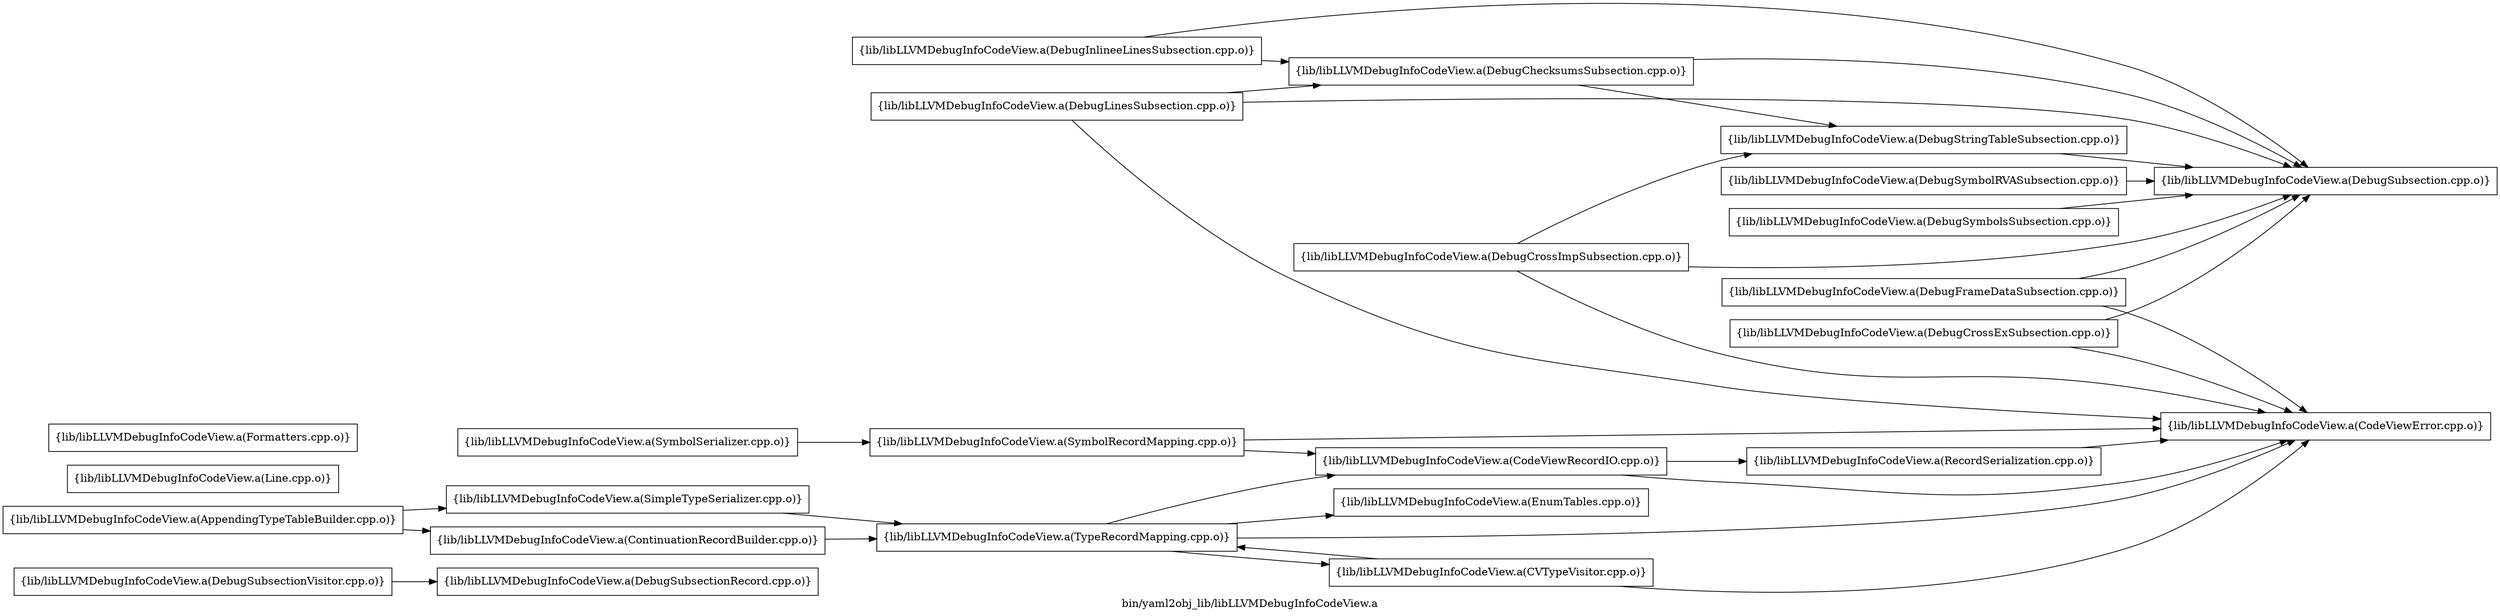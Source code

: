 digraph "bin/yaml2obj_lib/libLLVMDebugInfoCodeView.a" {
	label="bin/yaml2obj_lib/libLLVMDebugInfoCodeView.a";
	rankdir=LR;

	Node0x55b92525a0c8 [shape=record,shape=box,group=0,label="{lib/libLLVMDebugInfoCodeView.a(DebugSubsectionRecord.cpp.o)}"];
	Node0x55b925250fc8 [shape=record,shape=box,group=0,label="{lib/libLLVMDebugInfoCodeView.a(DebugSymbolRVASubsection.cpp.o)}"];
	Node0x55b925250fc8 -> Node0x55b925259218;
	Node0x55b9252511f8 [shape=record,shape=box,group=0,label="{lib/libLLVMDebugInfoCodeView.a(DebugSymbolsSubsection.cpp.o)}"];
	Node0x55b9252511f8 -> Node0x55b925259218;
	Node0x55b925252c38 [shape=record,shape=box,group=0,label="{lib/libLLVMDebugInfoCodeView.a(Line.cpp.o)}"];
	Node0x55b925252788 [shape=record,shape=box,group=0,label="{lib/libLLVMDebugInfoCodeView.a(CodeViewError.cpp.o)}"];
	Node0x55b925251248 [shape=record,shape=box,group=0,label="{lib/libLLVMDebugInfoCodeView.a(DebugChecksumsSubsection.cpp.o)}"];
	Node0x55b925251248 -> Node0x55b925259448;
	Node0x55b925251248 -> Node0x55b925259218;
	Node0x55b925251e78 [shape=record,shape=box,group=0,label="{lib/libLLVMDebugInfoCodeView.a(DebugCrossExSubsection.cpp.o)}"];
	Node0x55b925251e78 -> Node0x55b925252788;
	Node0x55b925251e78 -> Node0x55b925259218;
	Node0x55b925259f38 [shape=record,shape=box,group=0,label="{lib/libLLVMDebugInfoCodeView.a(DebugCrossImpSubsection.cpp.o)}"];
	Node0x55b925259f38 -> Node0x55b925252788;
	Node0x55b925259f38 -> Node0x55b925259448;
	Node0x55b925259f38 -> Node0x55b925259218;
	Node0x55b92525a6b8 [shape=record,shape=box,group=0,label="{lib/libLLVMDebugInfoCodeView.a(DebugFrameDataSubsection.cpp.o)}"];
	Node0x55b92525a6b8 -> Node0x55b925252788;
	Node0x55b92525a6b8 -> Node0x55b925259218;
	Node0x55b92525a348 [shape=record,shape=box,group=0,label="{lib/libLLVMDebugInfoCodeView.a(DebugInlineeLinesSubsection.cpp.o)}"];
	Node0x55b92525a348 -> Node0x55b925251248;
	Node0x55b92525a348 -> Node0x55b925259218;
	Node0x55b925258c28 [shape=record,shape=box,group=0,label="{lib/libLLVMDebugInfoCodeView.a(DebugLinesSubsection.cpp.o)}"];
	Node0x55b925258c28 -> Node0x55b925252788;
	Node0x55b925258c28 -> Node0x55b925251248;
	Node0x55b925258c28 -> Node0x55b925259218;
	Node0x55b925259448 [shape=record,shape=box,group=0,label="{lib/libLLVMDebugInfoCodeView.a(DebugStringTableSubsection.cpp.o)}"];
	Node0x55b925259448 -> Node0x55b925259218;
	Node0x55b925259218 [shape=record,shape=box,group=0,label="{lib/libLLVMDebugInfoCodeView.a(DebugSubsection.cpp.o)}"];
	Node0x55b925251ec8 [shape=record,shape=box,group=0,label="{lib/libLLVMDebugInfoCodeView.a(EnumTables.cpp.o)}"];
	Node0x55b925253c28 [shape=record,shape=box,group=0,label="{lib/libLLVMDebugInfoCodeView.a(SymbolRecordMapping.cpp.o)}"];
	Node0x55b925253c28 -> Node0x55b925254088;
	Node0x55b925253c28 -> Node0x55b925252788;
	Node0x55b925255a78 [shape=record,shape=box,group=0,label="{lib/libLLVMDebugInfoCodeView.a(SymbolSerializer.cpp.o)}"];
	Node0x55b925255a78 -> Node0x55b925253c28;
	Node0x55b925251fb8 [shape=record,shape=box,group=0,label="{lib/libLLVMDebugInfoCodeView.a(Formatters.cpp.o)}"];
	Node0x55b925256978 [shape=record,shape=box,group=0,label="{lib/libLLVMDebugInfoCodeView.a(AppendingTypeTableBuilder.cpp.o)}"];
	Node0x55b925256978 -> Node0x55b925252f58;
	Node0x55b925256978 -> Node0x55b925252968;
	Node0x55b925252968 [shape=record,shape=box,group=0,label="{lib/libLLVMDebugInfoCodeView.a(ContinuationRecordBuilder.cpp.o)}"];
	Node0x55b925252968 -> Node0x55b925254df8;
	Node0x55b925250e88 [shape=record,shape=box,group=0,label="{lib/libLLVMDebugInfoCodeView.a(CVTypeVisitor.cpp.o)}"];
	Node0x55b925250e88 -> Node0x55b925252788;
	Node0x55b925250e88 -> Node0x55b925254df8;
	Node0x55b925254df8 [shape=record,shape=box,group=0,label="{lib/libLLVMDebugInfoCodeView.a(TypeRecordMapping.cpp.o)}"];
	Node0x55b925254df8 -> Node0x55b925251ec8;
	Node0x55b925254df8 -> Node0x55b925254088;
	Node0x55b925254df8 -> Node0x55b925252788;
	Node0x55b925254df8 -> Node0x55b925250e88;
	Node0x55b925252f58 [shape=record,shape=box,group=0,label="{lib/libLLVMDebugInfoCodeView.a(SimpleTypeSerializer.cpp.o)}"];
	Node0x55b925252f58 -> Node0x55b925254df8;
	Node0x55b92525a5c8 [shape=record,shape=box,group=0,label="{lib/libLLVMDebugInfoCodeView.a(DebugSubsectionVisitor.cpp.o)}"];
	Node0x55b92525a5c8 -> Node0x55b92525a0c8;
	Node0x55b925254088 [shape=record,shape=box,group=0,label="{lib/libLLVMDebugInfoCodeView.a(CodeViewRecordIO.cpp.o)}"];
	Node0x55b925254088 -> Node0x55b925254358;
	Node0x55b925254088 -> Node0x55b925252788;
	Node0x55b925254358 [shape=record,shape=box,group=0,label="{lib/libLLVMDebugInfoCodeView.a(RecordSerialization.cpp.o)}"];
	Node0x55b925254358 -> Node0x55b925252788;
}
